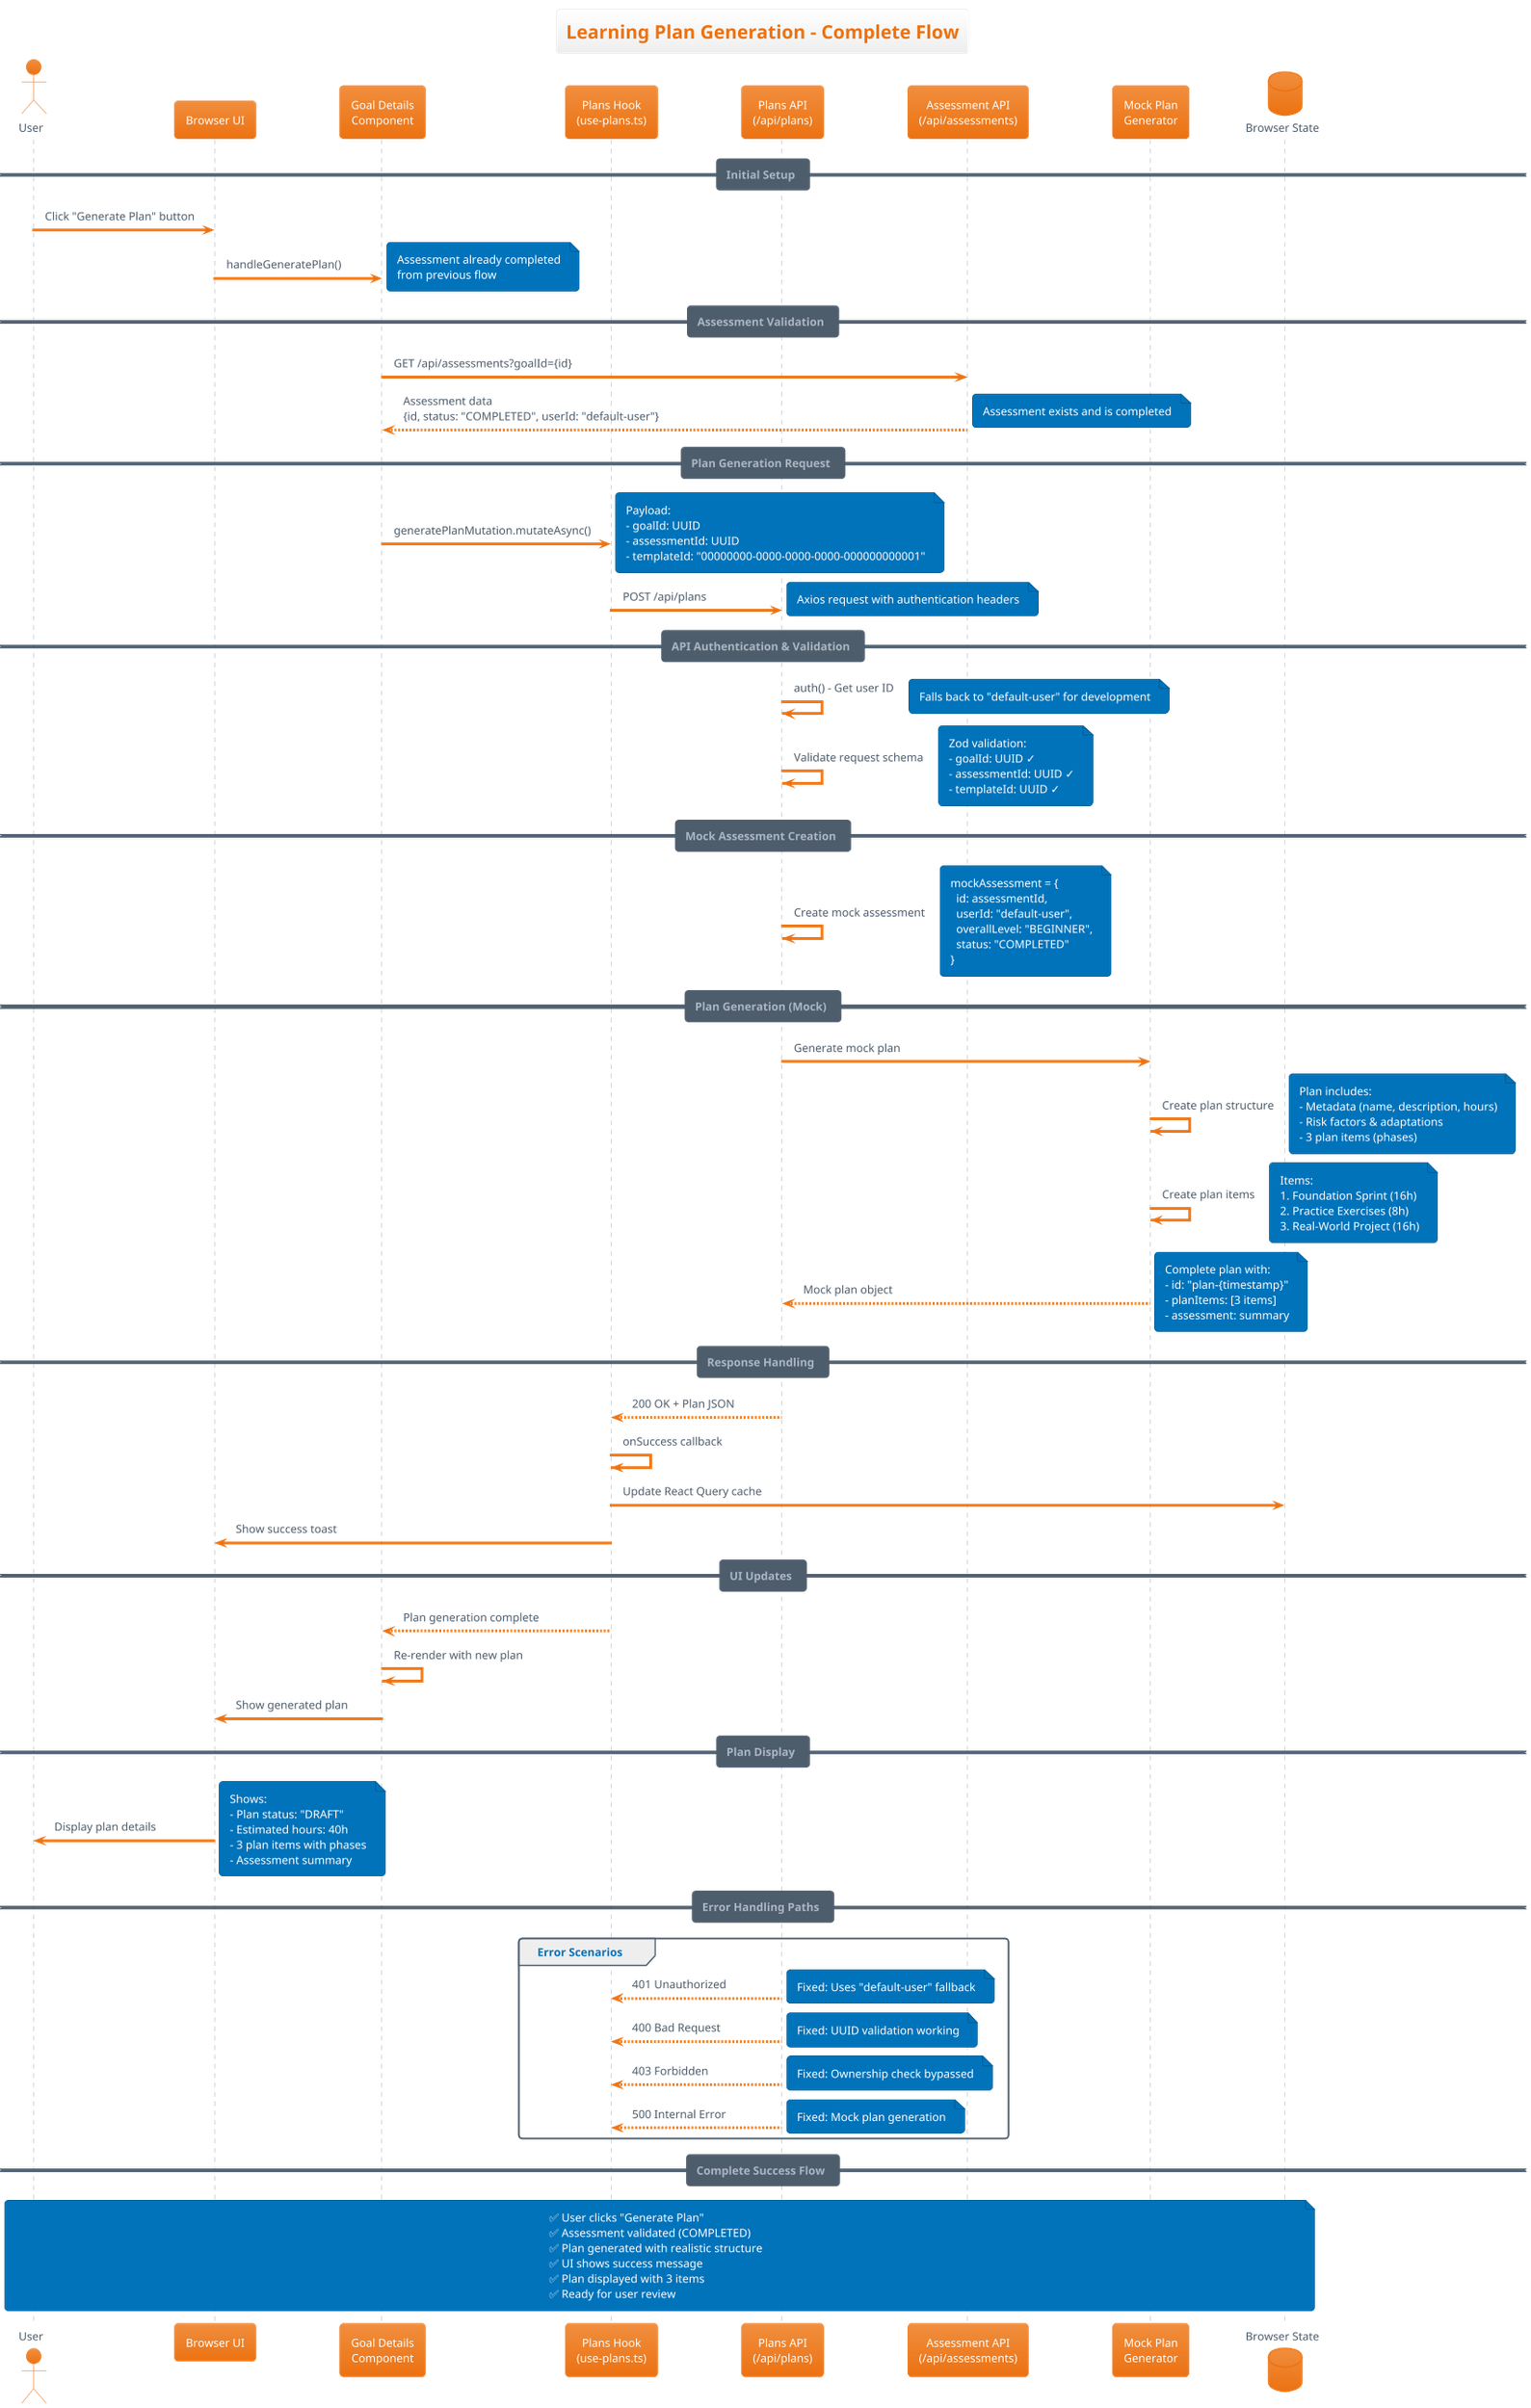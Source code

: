 @startuml Plan Generation Flow
!theme aws-orange
title Learning Plan Generation - Complete Flow

actor User as U
participant "Browser UI" as UI
participant "Goal Details\nComponent" as GDC
participant "Plans Hook\n(use-plans.ts)" as PH
participant "Plans API\n(/api/plans)" as API
participant "Assessment API\n(/api/assessments)" as AAPI
participant "Mock Plan\nGenerator" as MPG
database "Browser State" as BS

== Initial Setup ==
U -> UI: Click "Generate Plan" button
UI -> GDC: handleGeneratePlan()
note right: Assessment already completed\nfrom previous flow

== Assessment Validation ==
GDC -> AAPI: GET /api/assessments?goalId={id}
AAPI --> GDC: Assessment data\n{id, status: "COMPLETED", userId: "default-user"}
note right: Assessment exists and is completed

== Plan Generation Request ==
GDC -> PH: generatePlanMutation.mutateAsync()
note right: Payload:\n- goalId: UUID\n- assessmentId: UUID\n- templateId: "00000000-0000-0000-0000-000000000001"

PH -> API: POST /api/plans
note right: Axios request with authentication headers

== API Authentication & Validation ==
API -> API: auth() - Get user ID
note right: Falls back to "default-user" for development

API -> API: Validate request schema
note right: Zod validation:\n- goalId: UUID ✓\n- assessmentId: UUID ✓\n- templateId: UUID ✓

== Mock Assessment Creation ==
API -> API: Create mock assessment
note right: mockAssessment = {\n  id: assessmentId,\n  userId: "default-user",\n  overallLevel: "BEGINNER",\n  status: "COMPLETED"\n}

== Plan Generation (Mock) ==
API -> MPG: Generate mock plan
MPG -> MPG: Create plan structure
note right: Plan includes:\n- Metadata (name, description, hours)\n- Risk factors & adaptations\n- 3 plan items (phases)

MPG -> MPG: Create plan items
note right: Items:\n1. Foundation Sprint (16h)\n2. Practice Exercises (8h)\n3. Real-World Project (16h)

MPG --> API: Mock plan object
note right: Complete plan with:\n- id: "plan-{timestamp}"\n- planItems: [3 items]\n- assessment: summary

== Response Handling ==
API --> PH: 200 OK + Plan JSON
PH -> PH: onSuccess callback
PH -> BS: Update React Query cache
PH -> UI: Show success toast

== UI Updates ==
PH --> GDC: Plan generation complete
GDC -> GDC: Re-render with new plan
GDC -> UI: Show generated plan

== Plan Display ==
UI -> U: Display plan details
note right: Shows:\n- Plan status: "DRAFT"\n- Estimated hours: 40h\n- 3 plan items with phases\n- Assessment summary

== Error Handling Paths ==
group Error Scenarios
  API --> PH: 401 Unauthorized
  note right: Fixed: Uses "default-user" fallback
  
  API --> PH: 400 Bad Request
  note right: Fixed: UUID validation working
  
  API --> PH: 403 Forbidden
  note right: Fixed: Ownership check bypassed
  
  API --> PH: 500 Internal Error
  note right: Fixed: Mock plan generation
end

== Complete Success Flow ==
note over U, BS
  ✅ User clicks "Generate Plan"
  ✅ Assessment validated (COMPLETED)
  ✅ Plan generated with realistic structure
  ✅ UI shows success message
  ✅ Plan displayed with 3 items
  ✅ Ready for user review
end note

@enduml

